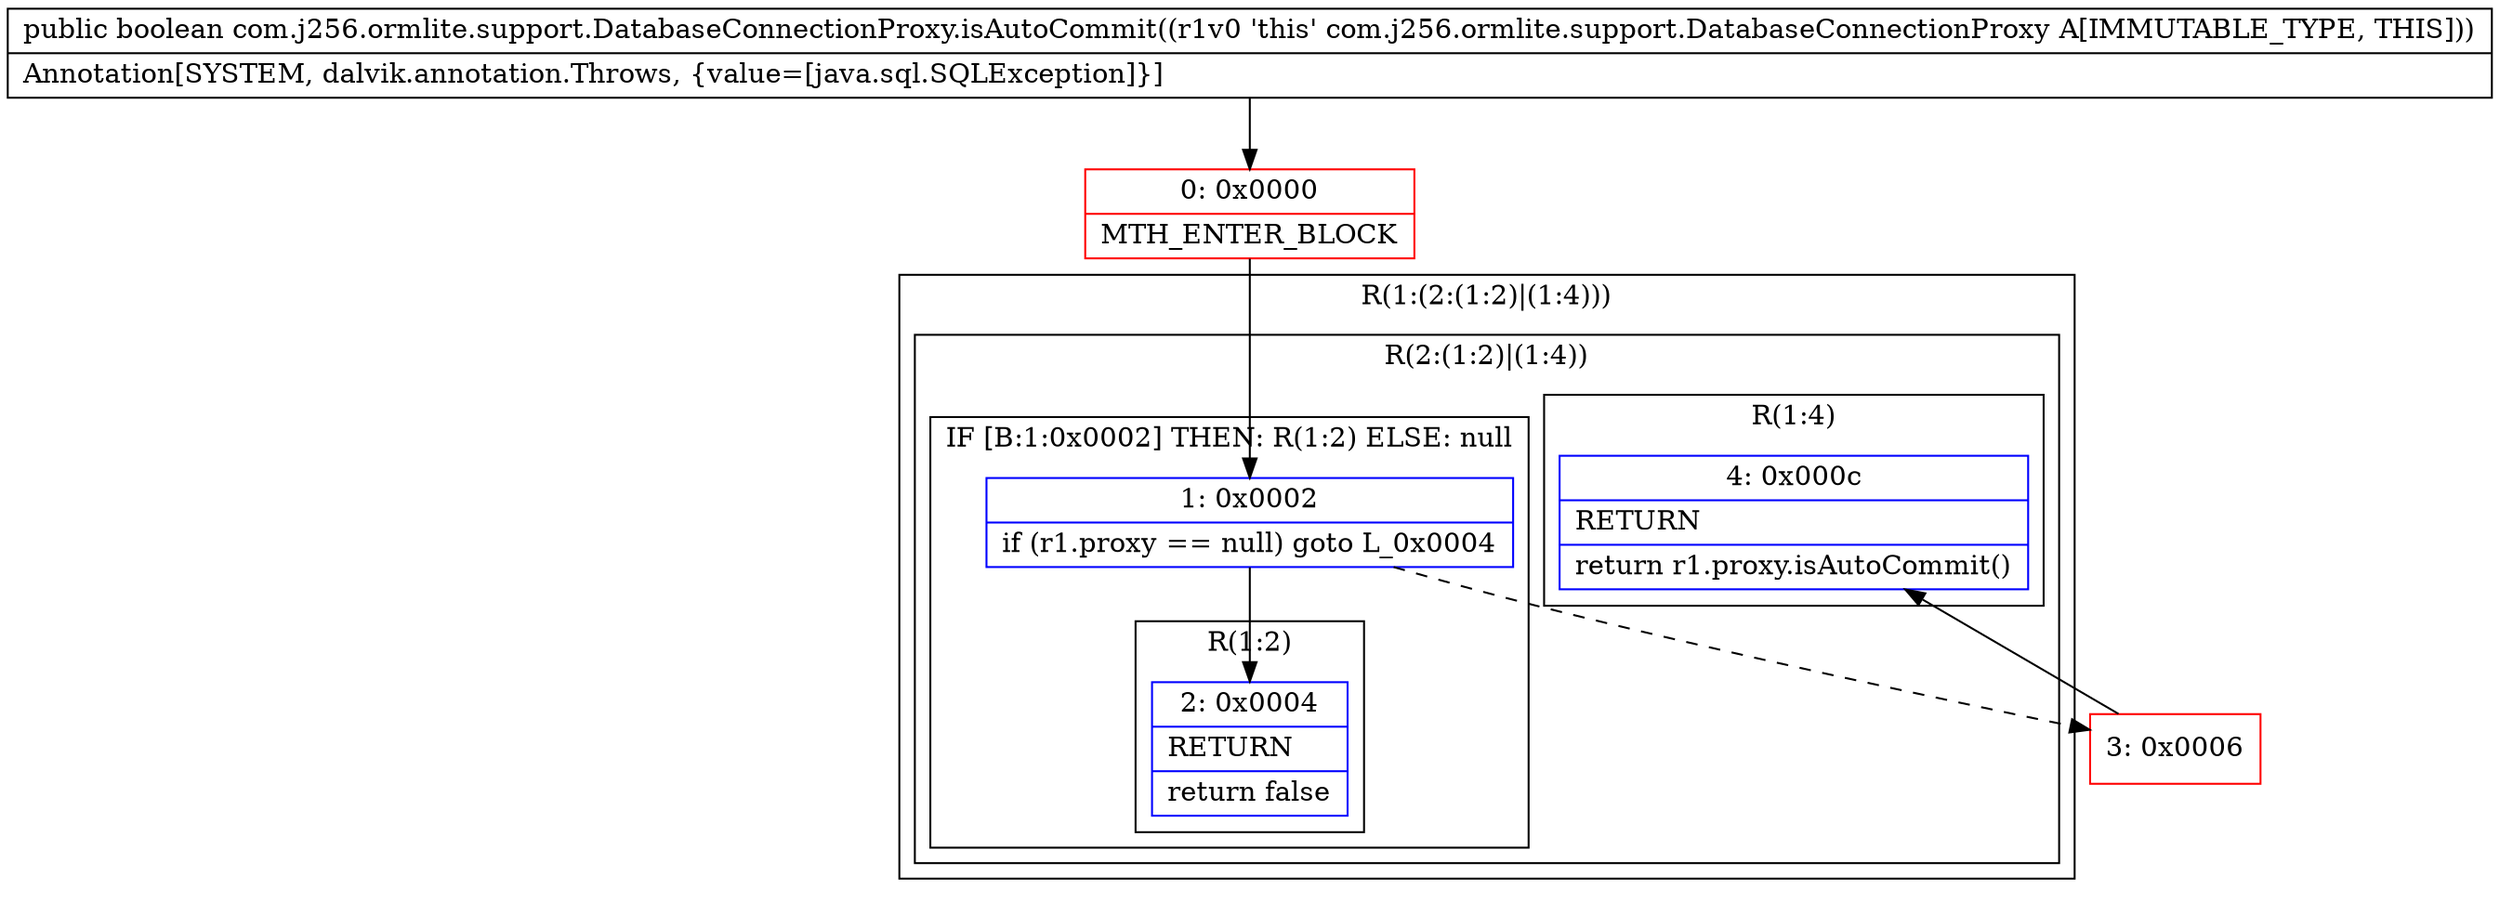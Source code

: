 digraph "CFG forcom.j256.ormlite.support.DatabaseConnectionProxy.isAutoCommit()Z" {
subgraph cluster_Region_731410644 {
label = "R(1:(2:(1:2)|(1:4)))";
node [shape=record,color=blue];
subgraph cluster_Region_1630664406 {
label = "R(2:(1:2)|(1:4))";
node [shape=record,color=blue];
subgraph cluster_IfRegion_2133120812 {
label = "IF [B:1:0x0002] THEN: R(1:2) ELSE: null";
node [shape=record,color=blue];
Node_1 [shape=record,label="{1\:\ 0x0002|if (r1.proxy == null) goto L_0x0004\l}"];
subgraph cluster_Region_31738444 {
label = "R(1:2)";
node [shape=record,color=blue];
Node_2 [shape=record,label="{2\:\ 0x0004|RETURN\l|return false\l}"];
}
}
subgraph cluster_Region_1762825332 {
label = "R(1:4)";
node [shape=record,color=blue];
Node_4 [shape=record,label="{4\:\ 0x000c|RETURN\l|return r1.proxy.isAutoCommit()\l}"];
}
}
}
Node_0 [shape=record,color=red,label="{0\:\ 0x0000|MTH_ENTER_BLOCK\l}"];
Node_3 [shape=record,color=red,label="{3\:\ 0x0006}"];
MethodNode[shape=record,label="{public boolean com.j256.ormlite.support.DatabaseConnectionProxy.isAutoCommit((r1v0 'this' com.j256.ormlite.support.DatabaseConnectionProxy A[IMMUTABLE_TYPE, THIS]))  | Annotation[SYSTEM, dalvik.annotation.Throws, \{value=[java.sql.SQLException]\}]\l}"];
MethodNode -> Node_0;
Node_1 -> Node_2;
Node_1 -> Node_3[style=dashed];
Node_0 -> Node_1;
Node_3 -> Node_4;
}

